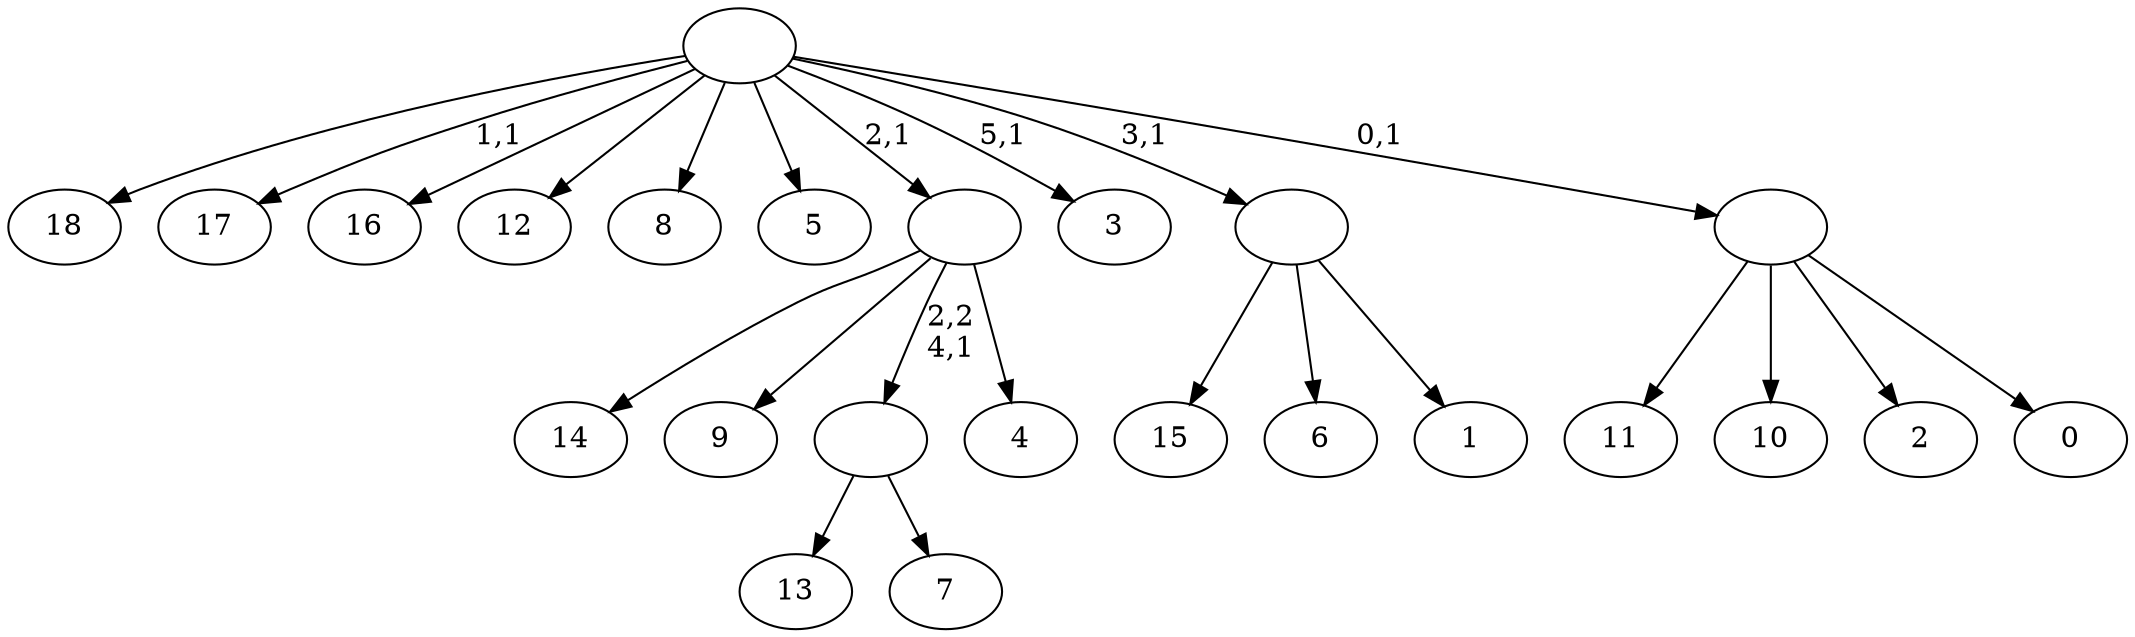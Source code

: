 digraph T {
	25 [label="18"]
	24 [label="17"]
	22 [label="16"]
	21 [label="15"]
	20 [label="14"]
	19 [label="13"]
	18 [label="12"]
	17 [label="11"]
	16 [label="10"]
	15 [label="9"]
	14 [label="8"]
	13 [label="7"]
	12 [label=""]
	11 [label="6"]
	10 [label="5"]
	9 [label="4"]
	8 [label=""]
	7 [label="3"]
	5 [label="2"]
	4 [label="1"]
	3 [label=""]
	2 [label="0"]
	1 [label=""]
	0 [label=""]
	12 -> 19 [label=""]
	12 -> 13 [label=""]
	8 -> 20 [label=""]
	8 -> 15 [label=""]
	8 -> 12 [label="2,2\n4,1"]
	8 -> 9 [label=""]
	3 -> 21 [label=""]
	3 -> 11 [label=""]
	3 -> 4 [label=""]
	1 -> 17 [label=""]
	1 -> 16 [label=""]
	1 -> 5 [label=""]
	1 -> 2 [label=""]
	0 -> 7 [label="5,1"]
	0 -> 24 [label="1,1"]
	0 -> 25 [label=""]
	0 -> 22 [label=""]
	0 -> 18 [label=""]
	0 -> 14 [label=""]
	0 -> 10 [label=""]
	0 -> 8 [label="2,1"]
	0 -> 3 [label="3,1"]
	0 -> 1 [label="0,1"]
}
